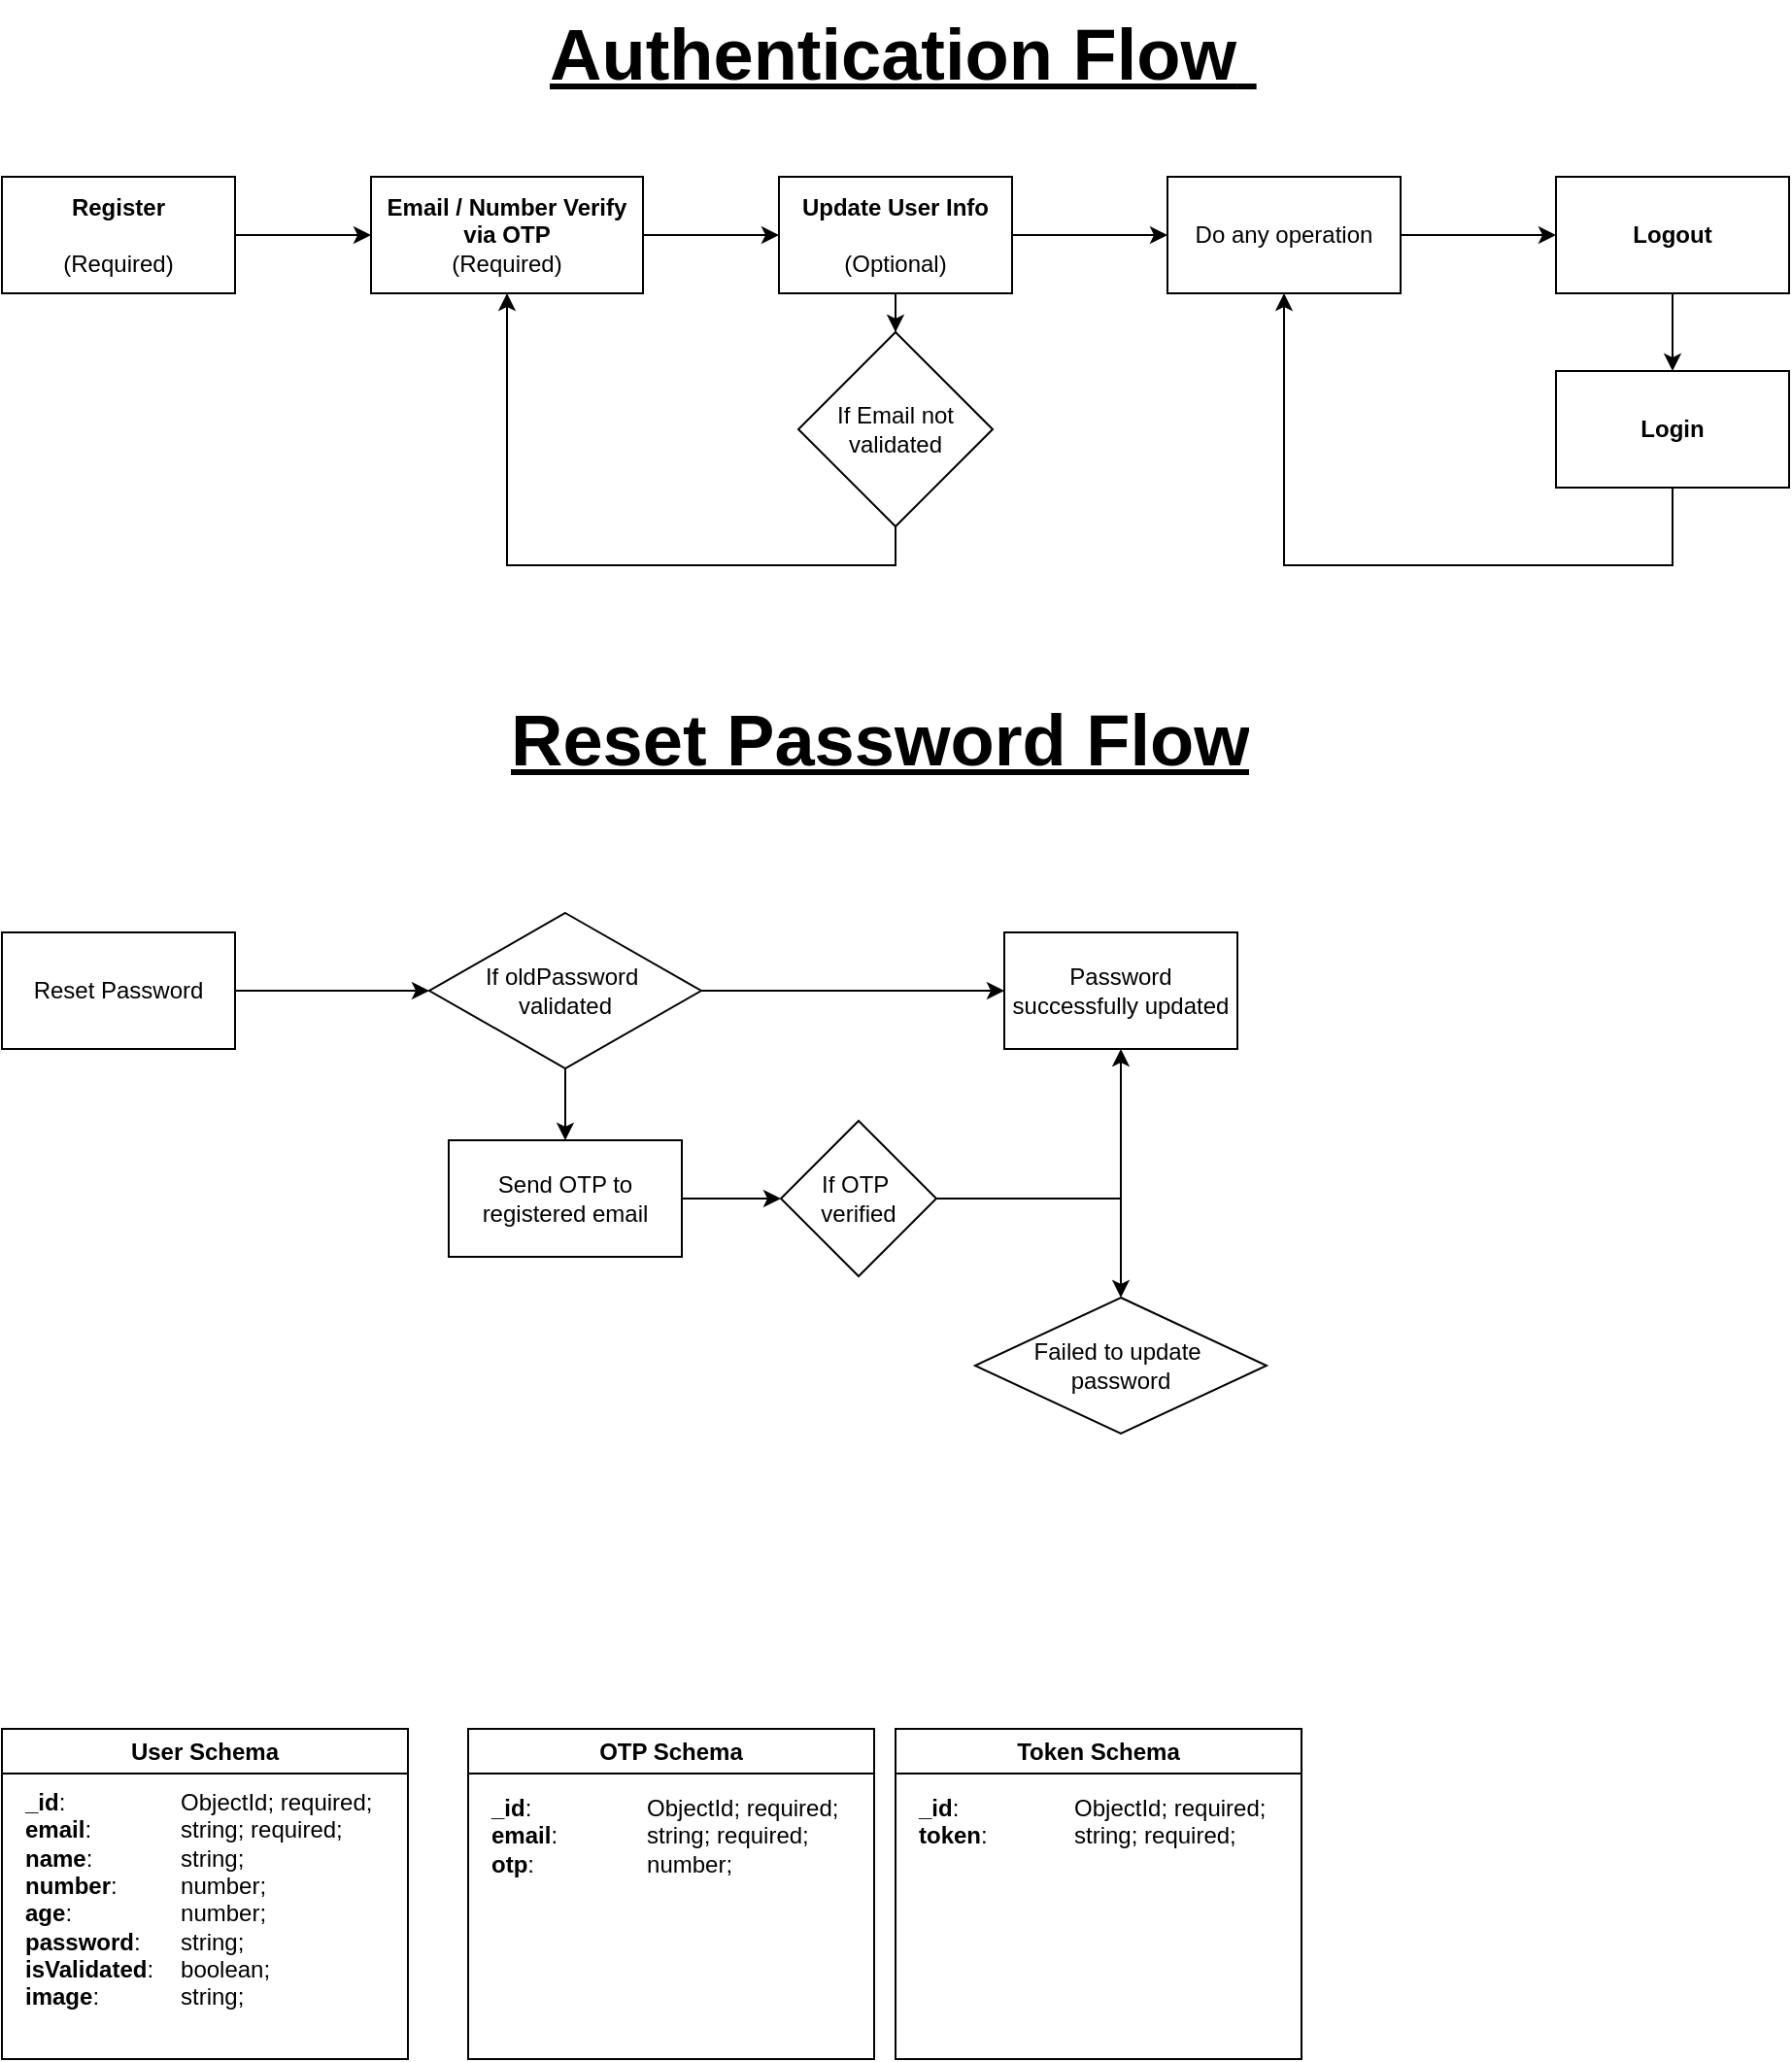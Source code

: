 <mxfile version="24.7.6">
  <diagram name="Page-1" id="foATsIJrTRIfaARtOHlN">
    <mxGraphModel dx="901" dy="1542" grid="1" gridSize="10" guides="1" tooltips="1" connect="1" arrows="1" fold="1" page="1" pageScale="1" pageWidth="850" pageHeight="1100" math="0" shadow="0">
      <root>
        <mxCell id="0" />
        <mxCell id="1" parent="0" />
        <mxCell id="GIBhxN5L0psptUo5hFjZ-3" value="" style="edgeStyle=orthogonalEdgeStyle;rounded=0;orthogonalLoop=1;jettySize=auto;html=1;" parent="1" source="GIBhxN5L0psptUo5hFjZ-1" target="GIBhxN5L0psptUo5hFjZ-2" edge="1">
          <mxGeometry relative="1" as="geometry" />
        </mxCell>
        <mxCell id="GIBhxN5L0psptUo5hFjZ-1" value="&lt;b&gt;Register&lt;/b&gt;&lt;br&gt;&lt;br&gt;(Required)" style="rounded=0;whiteSpace=wrap;html=1;" parent="1" vertex="1">
          <mxGeometry x="40" y="41" width="120" height="60" as="geometry" />
        </mxCell>
        <mxCell id="GIBhxN5L0psptUo5hFjZ-5" value="" style="edgeStyle=orthogonalEdgeStyle;rounded=0;orthogonalLoop=1;jettySize=auto;html=1;" parent="1" source="GIBhxN5L0psptUo5hFjZ-2" target="GIBhxN5L0psptUo5hFjZ-4" edge="1">
          <mxGeometry relative="1" as="geometry" />
        </mxCell>
        <mxCell id="GIBhxN5L0psptUo5hFjZ-2" value="&lt;b&gt;Email / Number Verify&lt;/b&gt;&lt;div&gt;&lt;b&gt;via OTP&lt;/b&gt;&lt;/div&gt;&lt;div&gt;(Required)&lt;br&gt;&lt;/div&gt;" style="whiteSpace=wrap;html=1;rounded=0;" parent="1" vertex="1">
          <mxGeometry x="230" y="41" width="140" height="60" as="geometry" />
        </mxCell>
        <mxCell id="GIBhxN5L0psptUo5hFjZ-7" value="" style="edgeStyle=orthogonalEdgeStyle;rounded=0;orthogonalLoop=1;jettySize=auto;html=1;" parent="1" source="GIBhxN5L0psptUo5hFjZ-4" target="GIBhxN5L0psptUo5hFjZ-6" edge="1">
          <mxGeometry relative="1" as="geometry" />
        </mxCell>
        <mxCell id="GIBhxN5L0psptUo5hFjZ-11" value="" style="edgeStyle=orthogonalEdgeStyle;rounded=0;orthogonalLoop=1;jettySize=auto;html=1;" parent="1" source="GIBhxN5L0psptUo5hFjZ-4" target="GIBhxN5L0psptUo5hFjZ-10" edge="1">
          <mxGeometry relative="1" as="geometry" />
        </mxCell>
        <mxCell id="GIBhxN5L0psptUo5hFjZ-4" value="&lt;b&gt;Update User Info&lt;/b&gt;&lt;div&gt;&lt;br&gt;&lt;/div&gt;&lt;div&gt;(Optional)&lt;br&gt;&lt;/div&gt;" style="whiteSpace=wrap;html=1;rounded=0;" parent="1" vertex="1">
          <mxGeometry x="440" y="41" width="120" height="60" as="geometry" />
        </mxCell>
        <mxCell id="GIBhxN5L0psptUo5hFjZ-16" value="" style="edgeStyle=orthogonalEdgeStyle;rounded=0;orthogonalLoop=1;jettySize=auto;html=1;" parent="1" source="GIBhxN5L0psptUo5hFjZ-6" target="GIBhxN5L0psptUo5hFjZ-15" edge="1">
          <mxGeometry relative="1" as="geometry" />
        </mxCell>
        <mxCell id="GIBhxN5L0psptUo5hFjZ-6" value="Do any operation" style="whiteSpace=wrap;html=1;rounded=0;" parent="1" vertex="1">
          <mxGeometry x="640" y="41" width="120" height="60" as="geometry" />
        </mxCell>
        <mxCell id="GIBhxN5L0psptUo5hFjZ-14" style="edgeStyle=orthogonalEdgeStyle;rounded=0;orthogonalLoop=1;jettySize=auto;html=1;exitX=0.5;exitY=1;exitDx=0;exitDy=0;" parent="1" source="GIBhxN5L0psptUo5hFjZ-10" target="GIBhxN5L0psptUo5hFjZ-2" edge="1">
          <mxGeometry relative="1" as="geometry" />
        </mxCell>
        <mxCell id="GIBhxN5L0psptUo5hFjZ-10" value="If Email not validated" style="rhombus;whiteSpace=wrap;html=1;rounded=0;" parent="1" vertex="1">
          <mxGeometry x="450" y="121" width="100" height="100" as="geometry" />
        </mxCell>
        <mxCell id="GIBhxN5L0psptUo5hFjZ-18" value="" style="edgeStyle=orthogonalEdgeStyle;rounded=0;orthogonalLoop=1;jettySize=auto;html=1;" parent="1" source="GIBhxN5L0psptUo5hFjZ-15" target="GIBhxN5L0psptUo5hFjZ-17" edge="1">
          <mxGeometry relative="1" as="geometry" />
        </mxCell>
        <mxCell id="GIBhxN5L0psptUo5hFjZ-15" value="&lt;b&gt;Logout&lt;/b&gt;" style="whiteSpace=wrap;html=1;rounded=0;" parent="1" vertex="1">
          <mxGeometry x="840" y="41" width="120" height="60" as="geometry" />
        </mxCell>
        <mxCell id="GIBhxN5L0psptUo5hFjZ-26" style="edgeStyle=orthogonalEdgeStyle;rounded=0;orthogonalLoop=1;jettySize=auto;html=1;exitX=0.5;exitY=1;exitDx=0;exitDy=0;entryX=0.5;entryY=1;entryDx=0;entryDy=0;" parent="1" source="GIBhxN5L0psptUo5hFjZ-17" target="GIBhxN5L0psptUo5hFjZ-6" edge="1">
          <mxGeometry relative="1" as="geometry">
            <Array as="points">
              <mxPoint x="900" y="241" />
              <mxPoint x="700" y="241" />
            </Array>
          </mxGeometry>
        </mxCell>
        <mxCell id="GIBhxN5L0psptUo5hFjZ-17" value="&lt;b&gt;Login&lt;/b&gt;" style="whiteSpace=wrap;html=1;rounded=0;" parent="1" vertex="1">
          <mxGeometry x="840" y="141" width="120" height="60" as="geometry" />
        </mxCell>
        <mxCell id="GIBhxN5L0psptUo5hFjZ-21" value="&lt;h1 style=&quot;text-align: center; margin-top: 0px;&quot;&gt;&lt;span style=&quot;background-color: initial; font-size: 37px;&quot;&gt;&lt;u&gt;Authentication Flow&lt;span style=&quot;font-weight: 400;&quot;&gt;&amp;nbsp;&lt;/span&gt;&lt;/u&gt;&lt;/span&gt;&lt;/h1&gt;" style="text;html=1;whiteSpace=wrap;overflow=hidden;rounded=0;" parent="1" vertex="1">
          <mxGeometry x="320" y="-50" width="370" height="60" as="geometry" />
        </mxCell>
        <mxCell id="GIBhxN5L0psptUo5hFjZ-22" value="User Schema" style="swimlane;whiteSpace=wrap;html=1;" parent="1" vertex="1">
          <mxGeometry x="40" y="840" width="209" height="170" as="geometry">
            <mxRectangle x="40" y="360" width="110" height="30" as="alternateBounds" />
          </mxGeometry>
        </mxCell>
        <mxCell id="GIBhxN5L0psptUo5hFjZ-24" value="&lt;div&gt;&lt;div&gt;&lt;span style=&quot;background-color: initial;&quot;&gt;&lt;b&gt;_id&lt;/b&gt;:&lt;span style=&quot;white-space: pre;&quot;&gt;&#x9;&lt;/span&gt;&lt;span style=&quot;white-space: pre;&quot;&gt;&#x9;&lt;/span&gt;&lt;span style=&quot;white-space: pre;&quot;&gt;&#x9;&lt;/span&gt;ObjectId; required;&lt;/span&gt;&lt;/div&gt;&lt;div&gt;&lt;b style=&quot;background-color: initial;&quot;&gt;email&lt;/b&gt;&lt;span style=&quot;background-color: initial;&quot;&gt;: &lt;/span&gt;&lt;span style=&quot;background-color: initial; white-space: pre;&quot;&gt;&#x9;&lt;/span&gt;&lt;span style=&quot;background-color: initial; white-space: pre;&quot;&gt;&#x9;&lt;/span&gt;&lt;span style=&quot;background-color: initial;&quot;&gt;string; required;&lt;/span&gt;&lt;br&gt;&lt;/div&gt;&lt;div&gt;&lt;span style=&quot;background-color: initial;&quot;&gt;&lt;b&gt;name&lt;/b&gt;: &lt;span style=&quot;white-space: pre;&quot;&gt;&#x9;&lt;span style=&quot;white-space: pre;&quot;&gt;&#x9;&lt;/span&gt;&lt;/span&gt;string;&lt;/span&gt;&lt;br&gt;&lt;/div&gt;&lt;/div&gt;&lt;div&gt;&lt;div&gt;&lt;b&gt;number&lt;/b&gt;: &lt;span style=&quot;white-space: pre;&quot;&gt;&#x9;&lt;span style=&quot;white-space: pre;&quot;&gt;&#x9;&lt;/span&gt;&lt;/span&gt;number;&lt;/div&gt;&lt;div&gt;&lt;div&gt;&lt;span style=&quot;background-color: initial;&quot;&gt;&lt;b&gt;age&lt;/b&gt;: &lt;span style=&quot;white-space: pre;&quot;&gt;&#x9;&lt;span style=&quot;white-space: pre;&quot;&gt;&#x9;&lt;/span&gt;&lt;/span&gt;number;&lt;/span&gt;&lt;br&gt;&lt;/div&gt;&lt;div&gt;&lt;b&gt;password&lt;/b&gt;:&lt;span style=&quot;white-space: pre;&quot;&gt;&#x9;&lt;/span&gt;string;&lt;/div&gt;&lt;div&gt;&lt;span style=&quot;background-color: initial;&quot;&gt;&lt;b&gt;isValidated&lt;/b&gt;: &lt;span style=&quot;white-space: pre;&quot;&gt;&#x9;&lt;/span&gt;boolean;&lt;/span&gt;&lt;br&gt;&lt;/div&gt;&lt;/div&gt;&lt;div&gt;&lt;b&gt;image&lt;/b&gt;:&lt;span style=&quot;white-space: pre;&quot;&gt;&#x9;&lt;/span&gt;&lt;span style=&quot;white-space: pre;&quot;&gt;&#x9;&lt;/span&gt;string;&lt;/div&gt;&lt;div&gt;&lt;br&gt;&lt;/div&gt;&lt;/div&gt;" style="text;html=1;align=left;verticalAlign=middle;whiteSpace=wrap;rounded=0;" parent="GIBhxN5L0psptUo5hFjZ-22" vertex="1">
          <mxGeometry x="10" y="30" width="190" height="130" as="geometry" />
        </mxCell>
        <mxCell id="XJMEKhUJ70dKg_dzuEg7-1" value="OTP Schema" style="swimlane;whiteSpace=wrap;html=1;" parent="1" vertex="1">
          <mxGeometry x="280" y="840" width="209" height="170" as="geometry">
            <mxRectangle x="40" y="360" width="110" height="30" as="alternateBounds" />
          </mxGeometry>
        </mxCell>
        <mxCell id="XJMEKhUJ70dKg_dzuEg7-2" value="&lt;div&gt;&lt;div&gt;&lt;span style=&quot;background-color: initial;&quot;&gt;&lt;b&gt;_id&lt;/b&gt;:&lt;span style=&quot;white-space: pre;&quot;&gt;&#x9;&lt;/span&gt;&lt;span style=&quot;white-space: pre;&quot;&gt;&#x9;&lt;/span&gt;&lt;span style=&quot;white-space: pre;&quot;&gt;&#x9;&lt;/span&gt;ObjectId; required;&lt;/span&gt;&lt;/div&gt;&lt;div&gt;&lt;b style=&quot;background-color: initial;&quot;&gt;email&lt;/b&gt;&lt;span style=&quot;background-color: initial;&quot;&gt;: &lt;/span&gt;&lt;span style=&quot;background-color: initial; white-space: pre;&quot;&gt;&#x9;&lt;/span&gt;&lt;span style=&quot;background-color: initial; white-space: pre;&quot;&gt;&#x9;&lt;/span&gt;&lt;span style=&quot;background-color: initial;&quot;&gt;string; required;&lt;/span&gt;&lt;br&gt;&lt;/div&gt;&lt;div&gt;&lt;span style=&quot;background-color: initial;&quot;&gt;&lt;b&gt;otp&lt;/b&gt;: &lt;span style=&quot;white-space: pre;&quot;&gt;&#x9;&lt;span style=&quot;white-space: pre;&quot;&gt;&#x9;&lt;/span&gt;&lt;/span&gt;number;&lt;/span&gt;&lt;/div&gt;&lt;/div&gt;" style="text;html=1;align=left;verticalAlign=middle;whiteSpace=wrap;rounded=0;" parent="XJMEKhUJ70dKg_dzuEg7-1" vertex="1">
          <mxGeometry x="10" y="30" width="190" height="50" as="geometry" />
        </mxCell>
        <mxCell id="GXnU_N1Of4qAsDQUTyIa-1" value="&lt;h1 style=&quot;text-align: center; margin-top: 0px;&quot;&gt;&lt;span style=&quot;background-color: initial; font-size: 37px;&quot;&gt;&lt;u&gt;Reset Password Flow&lt;/u&gt;&lt;/span&gt;&lt;/h1&gt;" style="text;html=1;whiteSpace=wrap;overflow=hidden;rounded=0;" vertex="1" parent="1">
          <mxGeometry x="300" y="303" width="400" height="60" as="geometry" />
        </mxCell>
        <mxCell id="GXnU_N1Of4qAsDQUTyIa-7" value="" style="edgeStyle=orthogonalEdgeStyle;rounded=0;orthogonalLoop=1;jettySize=auto;html=1;" edge="1" parent="1" source="GXnU_N1Of4qAsDQUTyIa-2" target="GXnU_N1Of4qAsDQUTyIa-6">
          <mxGeometry relative="1" as="geometry" />
        </mxCell>
        <mxCell id="GXnU_N1Of4qAsDQUTyIa-2" value="Reset Password" style="rounded=0;whiteSpace=wrap;html=1;" vertex="1" parent="1">
          <mxGeometry x="40" y="430" width="120" height="60" as="geometry" />
        </mxCell>
        <mxCell id="GXnU_N1Of4qAsDQUTyIa-9" value="" style="edgeStyle=orthogonalEdgeStyle;rounded=0;orthogonalLoop=1;jettySize=auto;html=1;" edge="1" parent="1" source="GXnU_N1Of4qAsDQUTyIa-6" target="GXnU_N1Of4qAsDQUTyIa-8">
          <mxGeometry relative="1" as="geometry" />
        </mxCell>
        <mxCell id="GXnU_N1Of4qAsDQUTyIa-11" value="" style="edgeStyle=orthogonalEdgeStyle;rounded=0;orthogonalLoop=1;jettySize=auto;html=1;" edge="1" parent="1" source="GXnU_N1Of4qAsDQUTyIa-6" target="GXnU_N1Of4qAsDQUTyIa-10">
          <mxGeometry relative="1" as="geometry" />
        </mxCell>
        <mxCell id="GXnU_N1Of4qAsDQUTyIa-6" value="If oldPassword&amp;nbsp;&lt;div&gt;validated&lt;/div&gt;" style="rhombus;whiteSpace=wrap;html=1;rounded=0;" vertex="1" parent="1">
          <mxGeometry x="260" y="420" width="140" height="80" as="geometry" />
        </mxCell>
        <mxCell id="GXnU_N1Of4qAsDQUTyIa-8" value="Password successfully updated" style="whiteSpace=wrap;html=1;rounded=0;" vertex="1" parent="1">
          <mxGeometry x="556" y="430" width="120" height="60" as="geometry" />
        </mxCell>
        <mxCell id="GXnU_N1Of4qAsDQUTyIa-15" value="" style="edgeStyle=orthogonalEdgeStyle;rounded=0;orthogonalLoop=1;jettySize=auto;html=1;" edge="1" parent="1" source="GXnU_N1Of4qAsDQUTyIa-10" target="GXnU_N1Of4qAsDQUTyIa-14">
          <mxGeometry relative="1" as="geometry" />
        </mxCell>
        <mxCell id="GXnU_N1Of4qAsDQUTyIa-10" value="Send OTP to registered email" style="whiteSpace=wrap;html=1;rounded=0;" vertex="1" parent="1">
          <mxGeometry x="270" y="537" width="120" height="60" as="geometry" />
        </mxCell>
        <mxCell id="GXnU_N1Of4qAsDQUTyIa-16" style="edgeStyle=orthogonalEdgeStyle;rounded=0;orthogonalLoop=1;jettySize=auto;html=1;exitX=1;exitY=0.5;exitDx=0;exitDy=0;entryX=0.5;entryY=1;entryDx=0;entryDy=0;" edge="1" parent="1" source="GXnU_N1Of4qAsDQUTyIa-14" target="GXnU_N1Of4qAsDQUTyIa-8">
          <mxGeometry relative="1" as="geometry" />
        </mxCell>
        <mxCell id="GXnU_N1Of4qAsDQUTyIa-20" value="" style="edgeStyle=orthogonalEdgeStyle;rounded=0;orthogonalLoop=1;jettySize=auto;html=1;" edge="1" parent="1" source="GXnU_N1Of4qAsDQUTyIa-14" target="GXnU_N1Of4qAsDQUTyIa-19">
          <mxGeometry relative="1" as="geometry" />
        </mxCell>
        <mxCell id="GXnU_N1Of4qAsDQUTyIa-14" value="If OTP&amp;nbsp;&lt;div&gt;verified&lt;/div&gt;" style="rhombus;whiteSpace=wrap;html=1;rounded=0;" vertex="1" parent="1">
          <mxGeometry x="441" y="527" width="80" height="80" as="geometry" />
        </mxCell>
        <mxCell id="GXnU_N1Of4qAsDQUTyIa-19" value="Failed to update&amp;nbsp;&lt;div&gt;password&lt;/div&gt;" style="rhombus;whiteSpace=wrap;html=1;rounded=0;" vertex="1" parent="1">
          <mxGeometry x="541" y="618" width="150" height="70" as="geometry" />
        </mxCell>
        <mxCell id="GXnU_N1Of4qAsDQUTyIa-21" value="Token Schema" style="swimlane;whiteSpace=wrap;html=1;" vertex="1" parent="1">
          <mxGeometry x="500" y="840" width="209" height="170" as="geometry">
            <mxRectangle x="40" y="360" width="110" height="30" as="alternateBounds" />
          </mxGeometry>
        </mxCell>
        <mxCell id="GXnU_N1Of4qAsDQUTyIa-22" value="&lt;div&gt;&lt;span style=&quot;background-color: initial;&quot;&gt;&lt;b&gt;_id&lt;/b&gt;:&lt;span style=&quot;white-space: pre;&quot;&gt;&#x9;&lt;/span&gt;&lt;span style=&quot;white-space: pre;&quot;&gt;&#x9;&lt;/span&gt;&lt;span style=&quot;white-space: pre;&quot;&gt;&#x9;&lt;/span&gt;ObjectId; required;&lt;/span&gt;&lt;/div&gt;&lt;div&gt;&lt;b style=&quot;background-color: initial;&quot;&gt;token&lt;/b&gt;&lt;span style=&quot;background-color: initial;&quot;&gt;:&amp;nbsp;&lt;span style=&quot;white-space: pre;&quot;&gt;&#x9;&lt;/span&gt;&lt;span style=&quot;white-space: pre;&quot;&gt;&#x9;&lt;/span&gt;&lt;/span&gt;&lt;span style=&quot;background-color: initial;&quot;&gt;string; required;&lt;/span&gt;&lt;br&gt;&lt;/div&gt;&lt;div&gt;&lt;br&gt;&lt;/div&gt;" style="text;html=1;align=left;verticalAlign=middle;whiteSpace=wrap;rounded=0;" vertex="1" parent="GXnU_N1Of4qAsDQUTyIa-21">
          <mxGeometry x="10" y="30" width="190" height="50" as="geometry" />
        </mxCell>
      </root>
    </mxGraphModel>
  </diagram>
</mxfile>
